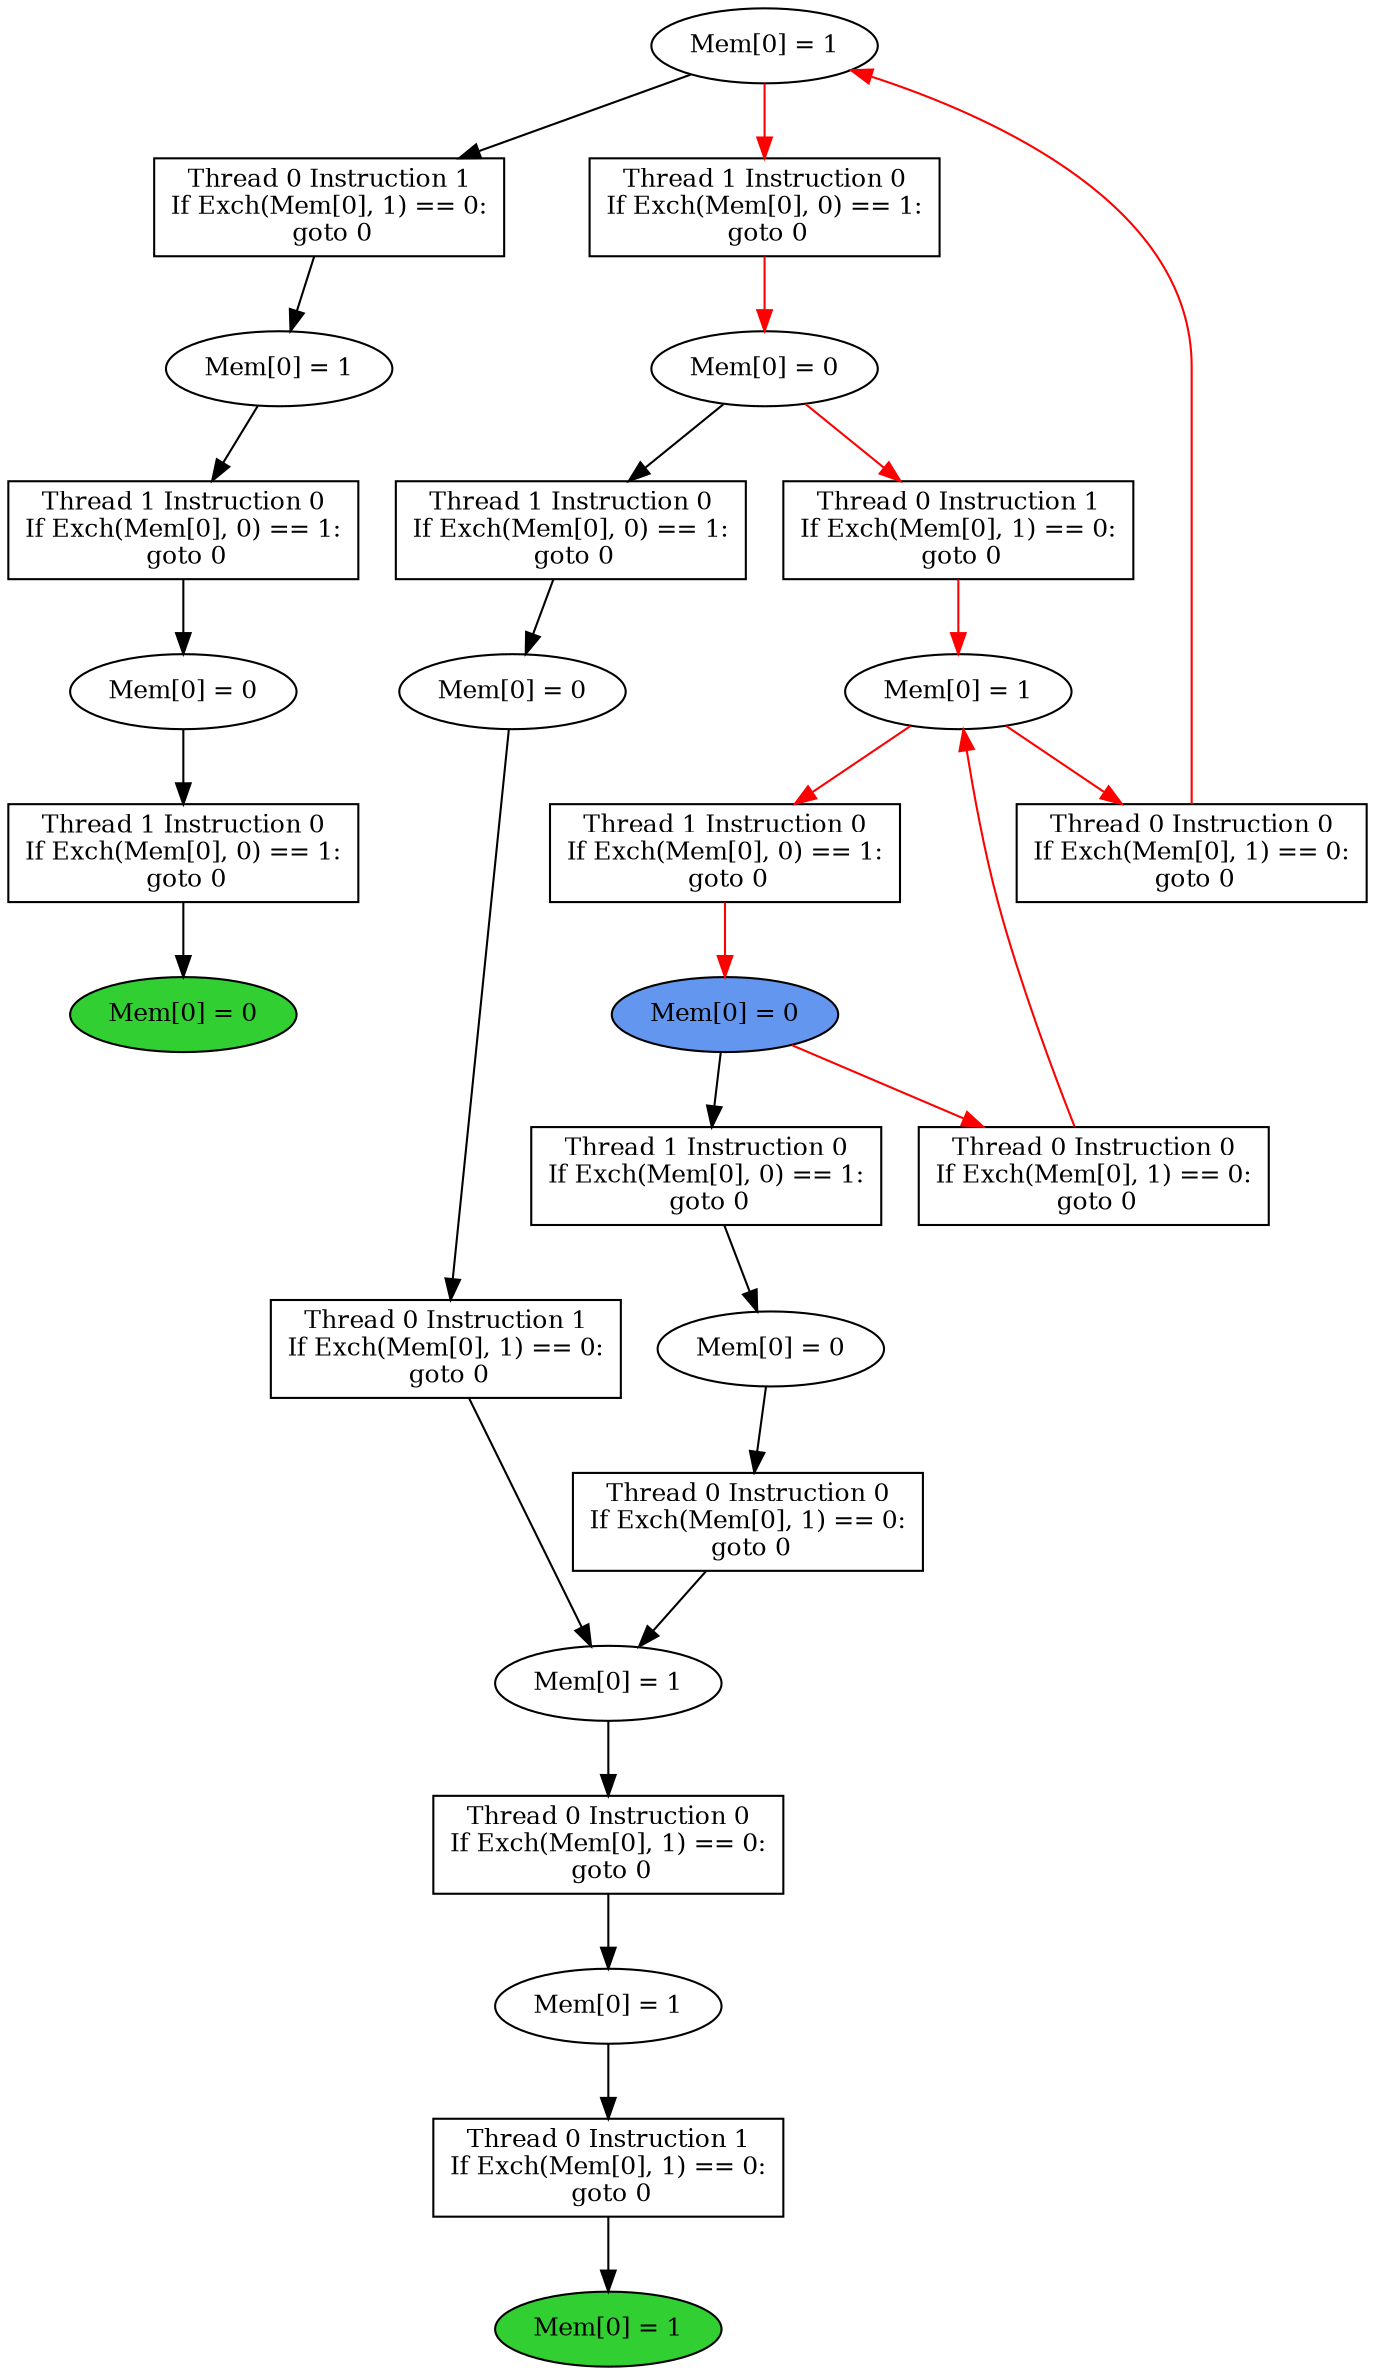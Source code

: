 digraph "graph" {
graph [fontsize=12]
node [fontsize=12]
edge [fontsize=12]
rankdir=TB;
"N20" -> "N19" [uuid = "<A0, END0>", color = "#000000", fontcolor = "#ffffff", style = "solid", label = "", dir = "forward", weight = "1"]
"N22" -> "N21" [uuid = "<A1, S8>", color = "#000000", fontcolor = "#ffffff", style = "solid", label = "", dir = "forward", weight = "1"]
"N9" -> "N8" [uuid = "<A2, END1>", color = "#000000", fontcolor = "#ffffff", style = "solid", label = "", dir = "forward", weight = "1"]
"N16" -> "N12" [uuid = "<A3, S1>", color = "#000000", fontcolor = "#ffffff", style = "solid", label = "", dir = "forward", weight = "1"]
"N24" -> "N23" [uuid = "<A4, S0>", color = "#000000", fontcolor = "#ffffff", style = "solid", label = "", dir = "forward", weight = "1"]
"N33" -> "N32" [uuid = "<A5, S2>", color = "#ff0000", fontcolor = "#ffffff", style = "solid", label = "", dir = "forward", weight = "1"]
"N35" -> "N34" [uuid = "<A6, S7>", color = "#ff0000", fontcolor = "#ffffff", style = "solid", label = "", dir = "forward", weight = "1"]
"N15" -> "N14" [uuid = "<A7, S6>", color = "#000000", fontcolor = "#ffffff", style = "solid", label = "", dir = "forward", weight = "1"]
"N18" -> "N17" [uuid = "<A8, S5>", color = "#000000", fontcolor = "#ffffff", style = "solid", label = "", dir = "forward", weight = "1"]
"N29" -> "N28" [uuid = "<A9, START$0>", color = "#ff0000", fontcolor = "#ffffff", style = "solid", label = "", dir = "forward", weight = "1"]
"N36" -> "N26" [uuid = "<A10, S4>", color = "#ff0000", fontcolor = "#ffffff", style = "solid", label = "", dir = "back", weight = "1"]
"N11" -> "N10" [uuid = "<A11, S3>", color = "#000000", fontcolor = "#ffffff", style = "solid", label = "", dir = "forward", weight = "1"]
"N32" -> "N27" [uuid = "<A12, S2>", color = "#ff0000", fontcolor = "#ffffff", style = "solid", label = "", dir = "back", weight = "1"]
"N13" -> "N12" [uuid = "<A13, S1>", color = "#000000", fontcolor = "#ffffff", style = "solid", label = "", dir = "forward", weight = "1"]
"N21" -> "N20" [uuid = "<A0, S8>", color = "#000000", fontcolor = "#ffffff", style = "solid", label = "", dir = "forward", weight = "1"]
"N23" -> "N22" [uuid = "<A1, S0>", color = "#000000", fontcolor = "#ffffff", style = "solid", label = "", dir = "forward", weight = "1"]
"N10" -> "N9" [uuid = "<A2, S3>", color = "#000000", fontcolor = "#ffffff", style = "solid", label = "", dir = "forward", weight = "1"]
"N17" -> "N16" [uuid = "<A3, S5>", color = "#000000", fontcolor = "#ffffff", style = "solid", label = "", dir = "forward", weight = "1"]
"N36" -> "N24" [uuid = "<A4, S4>", color = "#000000", fontcolor = "#ffffff", style = "solid", label = "", dir = "forward", weight = "1"]
"N34" -> "N33" [uuid = "<A5, S7>", color = "#ff0000", fontcolor = "#ffffff", style = "solid", label = "", dir = "forward", weight = "1"]
"N36" -> "N35" [uuid = "<A6, S4>", color = "#ff0000", fontcolor = "#ffffff", style = "solid", label = "", dir = "forward", weight = "1"]
"N28" -> "N15" [uuid = "<A7, START$0>", color = "#000000", fontcolor = "#ffffff", style = "solid", label = "", dir = "forward", weight = "1"]
"N34" -> "N18" [uuid = "<A8, S7>", color = "#000000", fontcolor = "#ffffff", style = "solid", label = "", dir = "forward", weight = "1"]
"N32" -> "N29" [uuid = "<A9, S2>", color = "#ff0000", fontcolor = "#ffffff", style = "solid", label = "", dir = "forward", weight = "1"]
"N32" -> "N26" [uuid = "<A10, S2>", color = "#ff0000", fontcolor = "#ffffff", style = "solid", label = "", dir = "forward", weight = "1"]
"N12" -> "N11" [uuid = "<A11, S1>", color = "#000000", fontcolor = "#ffffff", style = "solid", label = "", dir = "forward", weight = "1"]
"N28" -> "N27" [uuid = "<A12, START$0>", color = "#ff0000", fontcolor = "#ffffff", style = "solid", label = "", dir = "forward", weight = "1"]
"N14" -> "N13" [uuid = "<A13, S6>", color = "#000000", fontcolor = "#ffffff", style = "solid", label = "", dir = "forward", weight = "1"]
"N8" [uuid="END1", label="Mem[0] = 1", fillcolor = "#31cf31", fontcolor = "#000000", shape = "ellipse", style = "filled, solid"]
"N9" [uuid="A2", label="Thread 0 Instruction 1
If Exch(Mem[0], 1) == 0:
 goto 0", fillcolor = "#ffffff", fontcolor = "#000000", shape = "box", style = "filled, solid"]
"N10" [uuid="S3", label="Mem[0] = 1", fillcolor = "#ffffff", fontcolor = "#000000", shape = "ellipse", style = "filled, solid"]
"N11" [uuid="A11", label="Thread 0 Instruction 0
If Exch(Mem[0], 1) == 0:
 goto 0", fillcolor = "#ffffff", fontcolor = "#000000", shape = "box", style = "filled, solid"]
"N12" [uuid="S1", label="Mem[0] = 1", fillcolor = "#ffffff", fontcolor = "#000000", shape = "ellipse", style = "filled, solid"]
"N13" [uuid="A13", label="Thread 0 Instruction 0
If Exch(Mem[0], 1) == 0:
 goto 0", fillcolor = "#ffffff", fontcolor = "#000000", shape = "box", style = "filled, solid"]
"N14" [uuid="S6", label="Mem[0] = 0", fillcolor = "#ffffff", fontcolor = "#000000", shape = "ellipse", style = "filled, solid"]
"N15" [uuid="A7", label="Thread 1 Instruction 0
If Exch(Mem[0], 0) == 1:
 goto 0", fillcolor = "#ffffff", fontcolor = "#000000", shape = "box", style = "filled, solid"]
"N16" [uuid="A3", label="Thread 0 Instruction 1
If Exch(Mem[0], 1) == 0:
 goto 0", fillcolor = "#ffffff", fontcolor = "#000000", shape = "box", style = "filled, solid"]
"N17" [uuid="S5", label="Mem[0] = 0", fillcolor = "#ffffff", fontcolor = "#000000", shape = "ellipse", style = "filled, solid"]
"N18" [uuid="A8", label="Thread 1 Instruction 0
If Exch(Mem[0], 0) == 1:
 goto 0", fillcolor = "#ffffff", fontcolor = "#000000", shape = "box", style = "filled, solid"]
"N19" [uuid="END0", label="Mem[0] = 0", fillcolor = "#31cf31", fontcolor = "#000000", shape = "ellipse", style = "filled, solid"]
"N20" [uuid="A0", label="Thread 1 Instruction 0
If Exch(Mem[0], 0) == 1:
 goto 0", fillcolor = "#ffffff", fontcolor = "#000000", shape = "box", style = "filled, solid"]
"N21" [uuid="S8", label="Mem[0] = 0", fillcolor = "#ffffff", fontcolor = "#000000", shape = "ellipse", style = "filled, solid"]
"N22" [uuid="A1", label="Thread 1 Instruction 0
If Exch(Mem[0], 0) == 1:
 goto 0", fillcolor = "#ffffff", fontcolor = "#000000", shape = "box", style = "filled, solid"]
"N23" [uuid="S0", label="Mem[0] = 1", fillcolor = "#ffffff", fontcolor = "#000000", shape = "ellipse", style = "filled, solid"]
"N24" [uuid="A4", label="Thread 0 Instruction 1
If Exch(Mem[0], 1) == 0:
 goto 0", fillcolor = "#ffffff", fontcolor = "#000000", shape = "box", style = "filled, solid"]
"N26" [uuid="A10", label="Thread 0 Instruction 0
If Exch(Mem[0], 1) == 0:
 goto 0", fillcolor = "#ffffff", fontcolor = "#000000", shape = "box", style = "filled, solid"]
"N27" [uuid="A12", label="Thread 0 Instruction 0
If Exch(Mem[0], 1) == 0:
 goto 0", fillcolor = "#ffffff", fontcolor = "#000000", shape = "box", style = "filled, solid"]
"N28" [uuid="START$0", label="Mem[0] = 0", fillcolor = "#6396ef", fontcolor = "#000000", shape = "ellipse", style = "filled, solid"]
"N29" [uuid="A9", label="Thread 1 Instruction 0
If Exch(Mem[0], 0) == 1:
 goto 0", fillcolor = "#ffffff", fontcolor = "#000000", shape = "box", style = "filled, solid"]
"N32" [uuid="S2", label="Mem[0] = 1", fillcolor = "#ffffff", fontcolor = "#000000", shape = "ellipse", style = "filled, solid"]
"N33" [uuid="A5", label="Thread 0 Instruction 1
If Exch(Mem[0], 1) == 0:
 goto 0", fillcolor = "#ffffff", fontcolor = "#000000", shape = "box", style = "filled, solid"]
"N34" [uuid="S7", label="Mem[0] = 0", fillcolor = "#ffffff", fontcolor = "#000000", shape = "ellipse", style = "filled, solid"]
"N35" [uuid="A6", label="Thread 1 Instruction 0
If Exch(Mem[0], 0) == 1:
 goto 0", fillcolor = "#ffffff", fontcolor = "#000000", shape = "box", style = "filled, solid"]
"N36" [uuid="S4", label="Mem[0] = 1", fillcolor = "#ffffff", fontcolor = "#000000", shape = "ellipse", style = "filled, solid"]
}